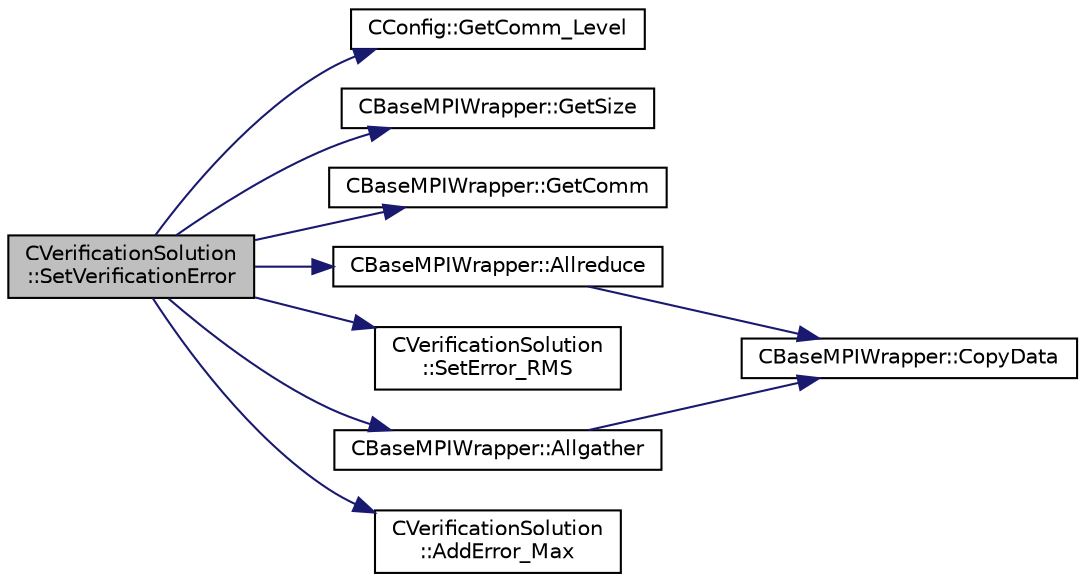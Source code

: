 digraph "CVerificationSolution::SetVerificationError"
{
  edge [fontname="Helvetica",fontsize="10",labelfontname="Helvetica",labelfontsize="10"];
  node [fontname="Helvetica",fontsize="10",shape=record];
  rankdir="LR";
  Node201 [label="CVerificationSolution\l::SetVerificationError",height=0.2,width=0.4,color="black", fillcolor="grey75", style="filled", fontcolor="black"];
  Node201 -> Node202 [color="midnightblue",fontsize="10",style="solid",fontname="Helvetica"];
  Node202 [label="CConfig::GetComm_Level",height=0.2,width=0.4,color="black", fillcolor="white", style="filled",URL="$class_c_config.html#ab71278d2692ca5217674036650b02923",tooltip="Get the level of MPI communications to be performed. "];
  Node201 -> Node203 [color="midnightblue",fontsize="10",style="solid",fontname="Helvetica"];
  Node203 [label="CBaseMPIWrapper::GetSize",height=0.2,width=0.4,color="black", fillcolor="white", style="filled",URL="$class_c_base_m_p_i_wrapper.html#a1e80850252f6e4bfc8cd5275d6e3a615"];
  Node201 -> Node204 [color="midnightblue",fontsize="10",style="solid",fontname="Helvetica"];
  Node204 [label="CBaseMPIWrapper::GetComm",height=0.2,width=0.4,color="black", fillcolor="white", style="filled",URL="$class_c_base_m_p_i_wrapper.html#adabb0218048bd2523476ca570ab84579"];
  Node201 -> Node205 [color="midnightblue",fontsize="10",style="solid",fontname="Helvetica"];
  Node205 [label="CBaseMPIWrapper::Allreduce",height=0.2,width=0.4,color="black", fillcolor="white", style="filled",URL="$class_c_base_m_p_i_wrapper.html#a637b6fd917a8ca91ce748ba88e0d66b6"];
  Node205 -> Node206 [color="midnightblue",fontsize="10",style="solid",fontname="Helvetica"];
  Node206 [label="CBaseMPIWrapper::CopyData",height=0.2,width=0.4,color="black", fillcolor="white", style="filled",URL="$class_c_base_m_p_i_wrapper.html#a4725cc1dd65b161b483e812a538a5e36"];
  Node201 -> Node207 [color="midnightblue",fontsize="10",style="solid",fontname="Helvetica"];
  Node207 [label="CVerificationSolution\l::SetError_RMS",height=0.2,width=0.4,color="black", fillcolor="white", style="filled",URL="$class_c_verification_solution.html#afcba935bd5dfc0e5c8bd252b27db85ab",tooltip="Set the global RMS error for verification cases. "];
  Node201 -> Node208 [color="midnightblue",fontsize="10",style="solid",fontname="Helvetica"];
  Node208 [label="CBaseMPIWrapper::Allgather",height=0.2,width=0.4,color="black", fillcolor="white", style="filled",URL="$class_c_base_m_p_i_wrapper.html#a55195abbb7206e08a4933fa53cd41923"];
  Node208 -> Node206 [color="midnightblue",fontsize="10",style="solid",fontname="Helvetica"];
  Node201 -> Node209 [color="midnightblue",fontsize="10",style="solid",fontname="Helvetica"];
  Node209 [label="CVerificationSolution\l::AddError_Max",height=0.2,width=0.4,color="black", fillcolor="white", style="filled",URL="$class_c_verification_solution.html#a7af4b53308d1bc7eeddeb51e4f6a707d",tooltip="Increment the global maximum error for verification cases. "];
}
